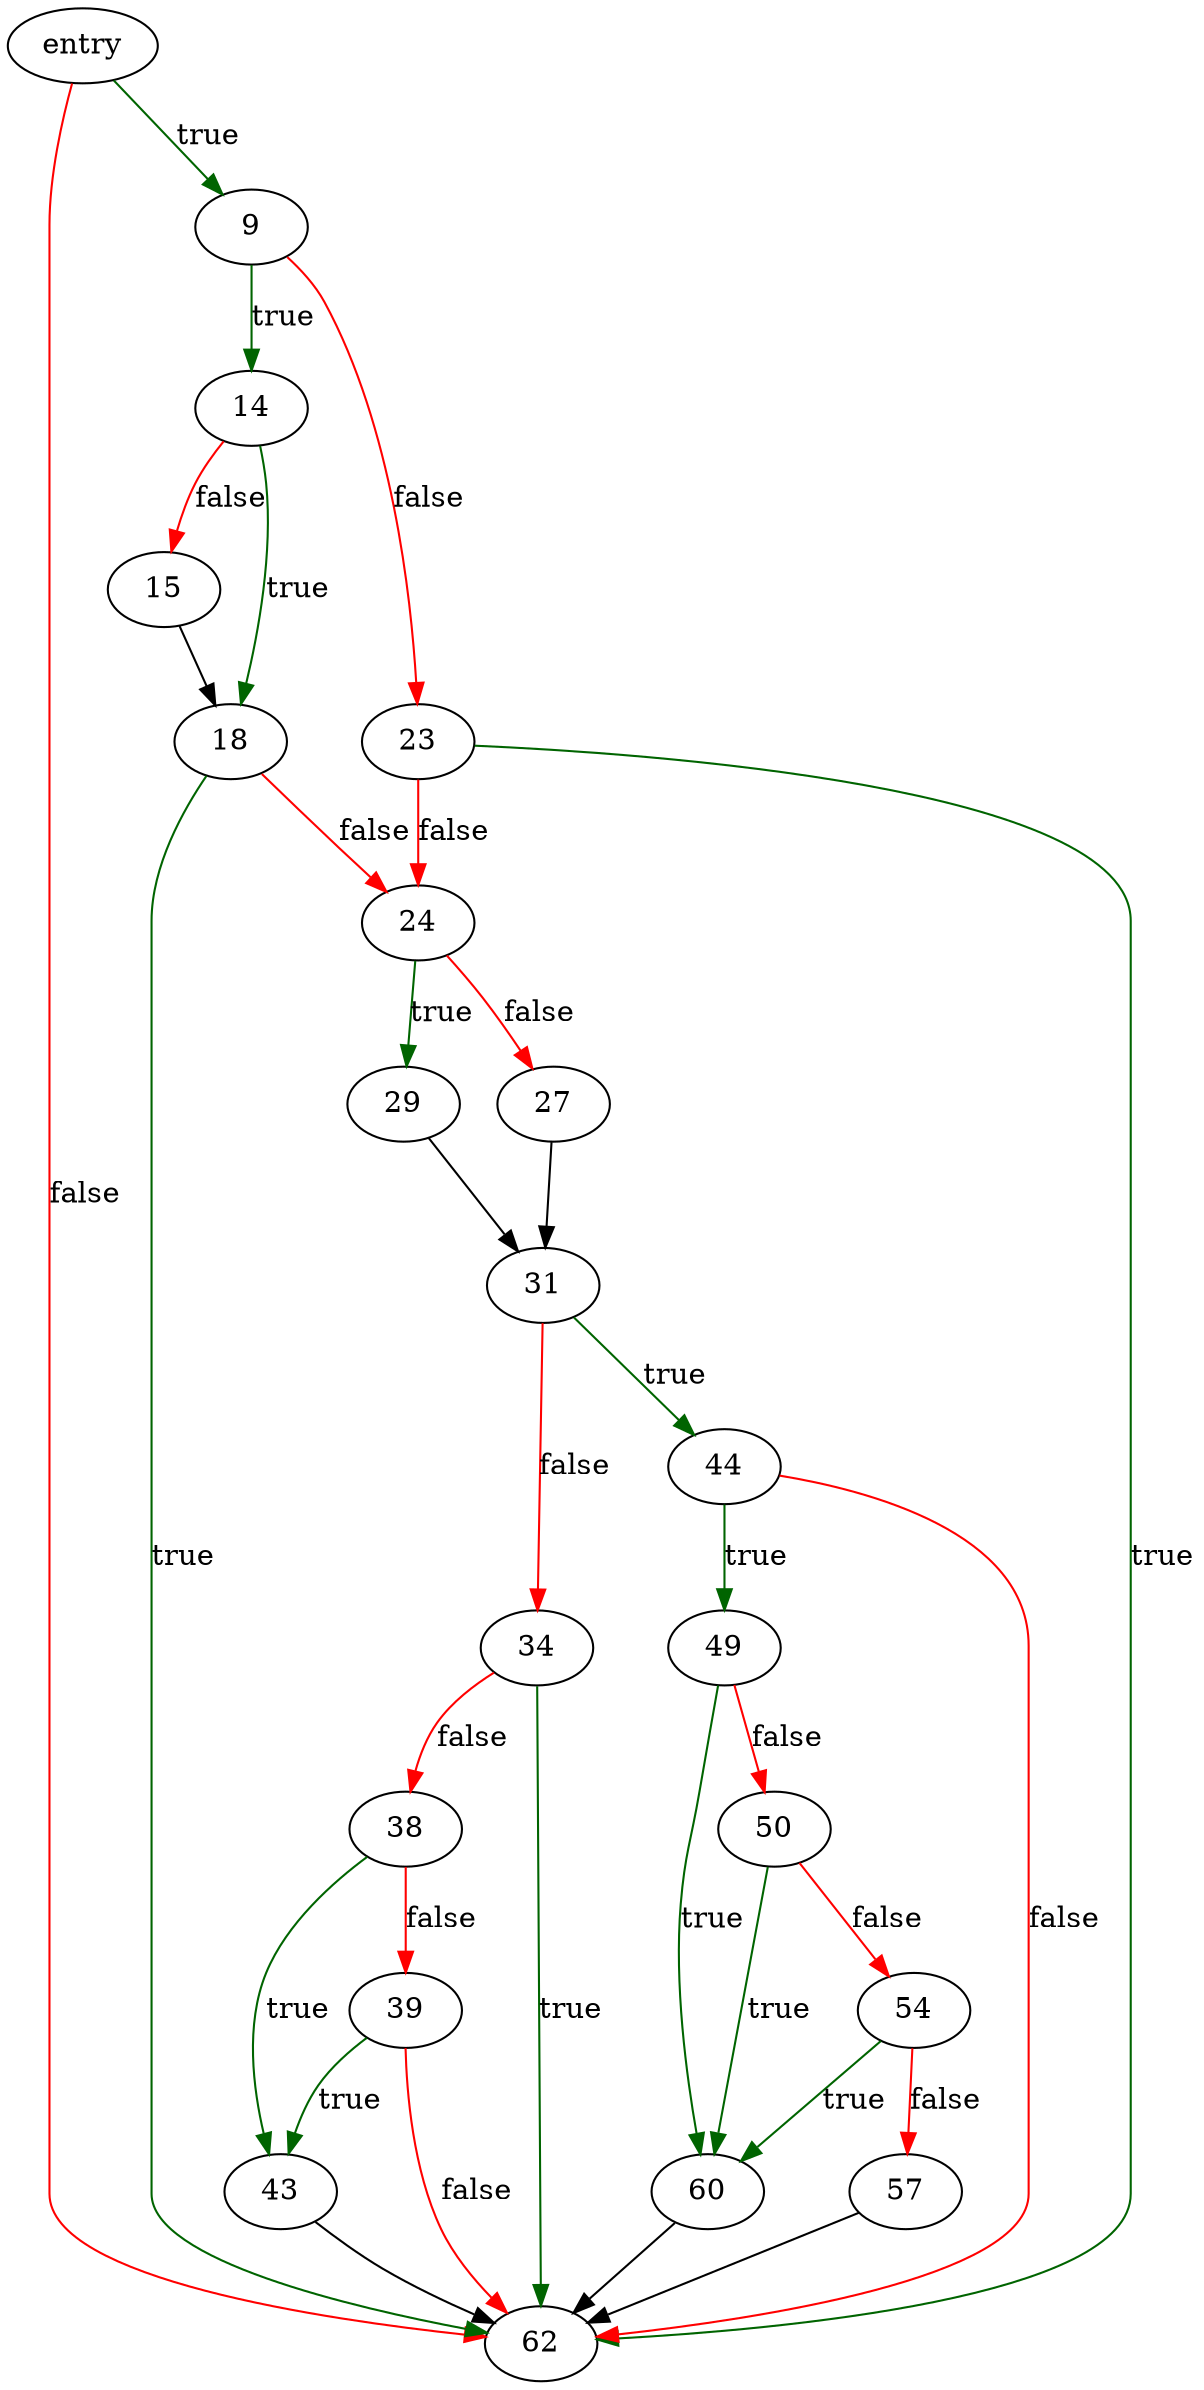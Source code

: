 digraph "set_acls" {
	// Node definitions.
	5 [label=entry];
	9;
	14;
	15;
	18;
	23;
	24;
	27;
	29;
	31;
	34;
	38;
	39;
	43;
	44;
	49;
	50;
	54;
	57;
	60;
	62;

	// Edge definitions.
	5 -> 9 [
		color=darkgreen
		label=true
	];
	5 -> 62 [
		color=red
		label=false
	];
	9 -> 14 [
		color=darkgreen
		label=true
	];
	9 -> 23 [
		color=red
		label=false
	];
	14 -> 15 [
		color=red
		label=false
	];
	14 -> 18 [
		color=darkgreen
		label=true
	];
	15 -> 18;
	18 -> 24 [
		color=red
		label=false
	];
	18 -> 62 [
		color=darkgreen
		label=true
	];
	23 -> 24 [
		color=red
		label=false
	];
	23 -> 62 [
		color=darkgreen
		label=true
	];
	24 -> 27 [
		color=red
		label=false
	];
	24 -> 29 [
		color=darkgreen
		label=true
	];
	27 -> 31;
	29 -> 31;
	31 -> 34 [
		color=red
		label=false
	];
	31 -> 44 [
		color=darkgreen
		label=true
	];
	34 -> 38 [
		color=red
		label=false
	];
	34 -> 62 [
		color=darkgreen
		label=true
	];
	38 -> 39 [
		color=red
		label=false
	];
	38 -> 43 [
		color=darkgreen
		label=true
	];
	39 -> 43 [
		color=darkgreen
		label=true
	];
	39 -> 62 [
		color=red
		label=false
	];
	43 -> 62;
	44 -> 49 [
		color=darkgreen
		label=true
	];
	44 -> 62 [
		color=red
		label=false
	];
	49 -> 50 [
		color=red
		label=false
	];
	49 -> 60 [
		color=darkgreen
		label=true
	];
	50 -> 54 [
		color=red
		label=false
	];
	50 -> 60 [
		color=darkgreen
		label=true
	];
	54 -> 57 [
		color=red
		label=false
	];
	54 -> 60 [
		color=darkgreen
		label=true
	];
	57 -> 62;
	60 -> 62;
}